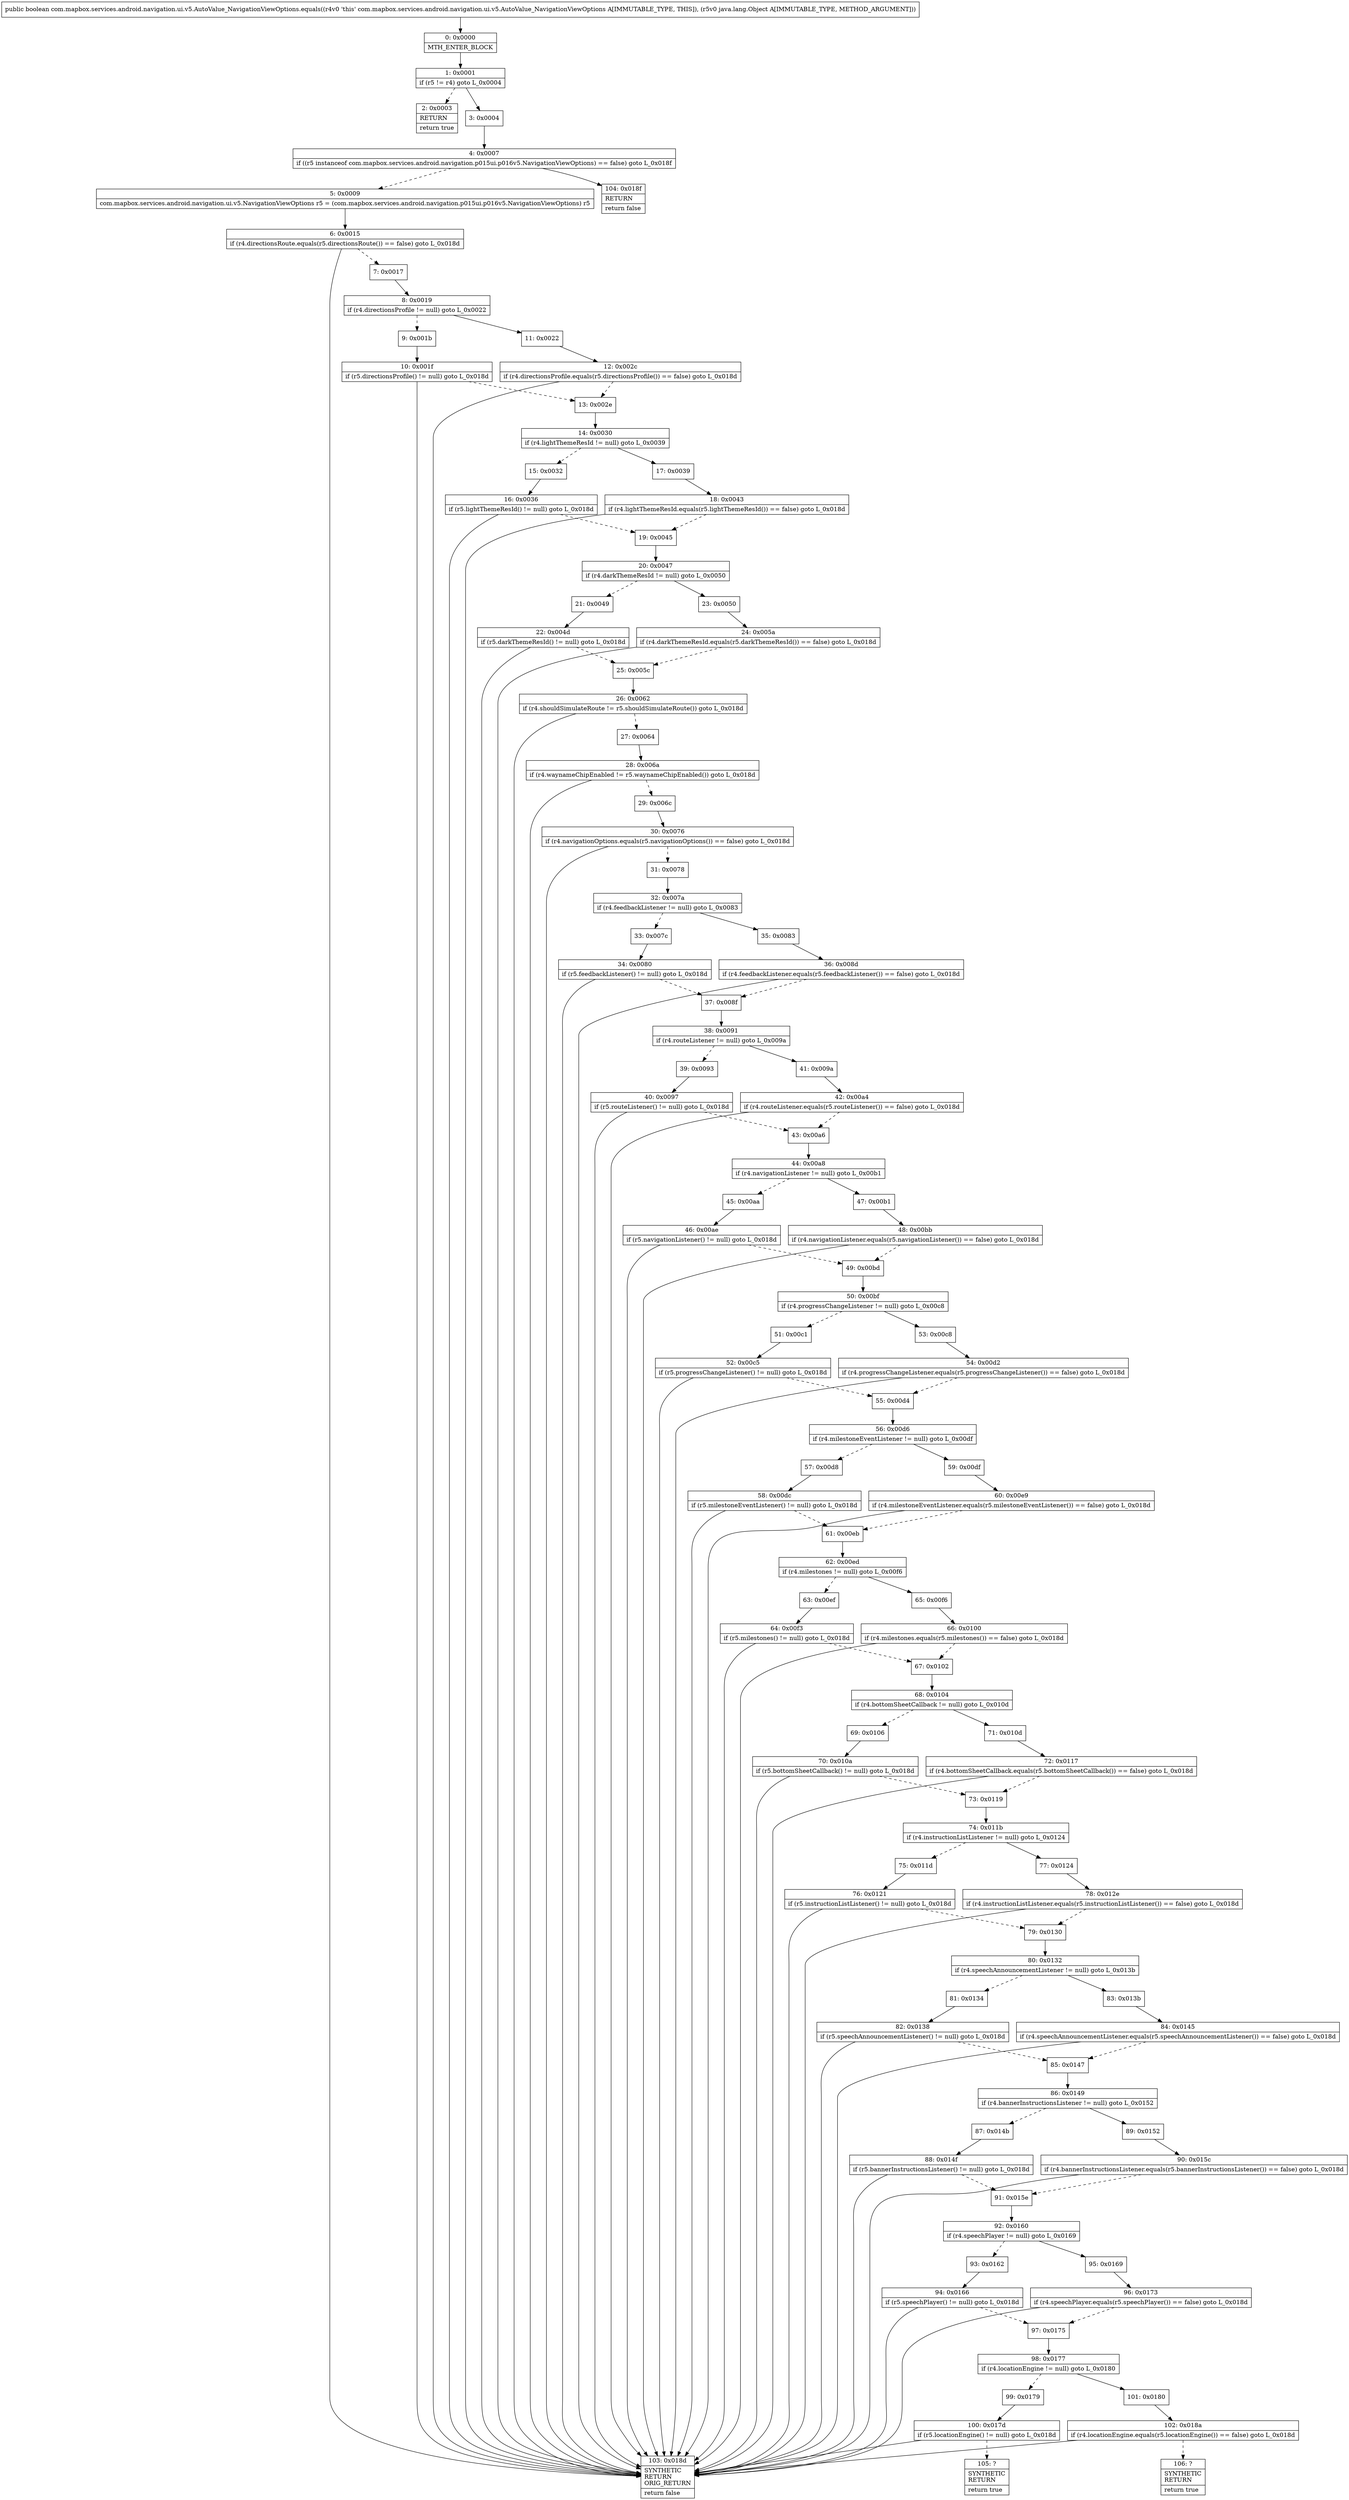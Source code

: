 digraph "CFG forcom.mapbox.services.android.navigation.ui.v5.AutoValue_NavigationViewOptions.equals(Ljava\/lang\/Object;)Z" {
Node_0 [shape=record,label="{0\:\ 0x0000|MTH_ENTER_BLOCK\l}"];
Node_1 [shape=record,label="{1\:\ 0x0001|if (r5 != r4) goto L_0x0004\l}"];
Node_2 [shape=record,label="{2\:\ 0x0003|RETURN\l|return true\l}"];
Node_3 [shape=record,label="{3\:\ 0x0004}"];
Node_4 [shape=record,label="{4\:\ 0x0007|if ((r5 instanceof com.mapbox.services.android.navigation.p015ui.p016v5.NavigationViewOptions) == false) goto L_0x018f\l}"];
Node_5 [shape=record,label="{5\:\ 0x0009|com.mapbox.services.android.navigation.ui.v5.NavigationViewOptions r5 = (com.mapbox.services.android.navigation.p015ui.p016v5.NavigationViewOptions) r5\l}"];
Node_6 [shape=record,label="{6\:\ 0x0015|if (r4.directionsRoute.equals(r5.directionsRoute()) == false) goto L_0x018d\l}"];
Node_7 [shape=record,label="{7\:\ 0x0017}"];
Node_8 [shape=record,label="{8\:\ 0x0019|if (r4.directionsProfile != null) goto L_0x0022\l}"];
Node_9 [shape=record,label="{9\:\ 0x001b}"];
Node_10 [shape=record,label="{10\:\ 0x001f|if (r5.directionsProfile() != null) goto L_0x018d\l}"];
Node_11 [shape=record,label="{11\:\ 0x0022}"];
Node_12 [shape=record,label="{12\:\ 0x002c|if (r4.directionsProfile.equals(r5.directionsProfile()) == false) goto L_0x018d\l}"];
Node_13 [shape=record,label="{13\:\ 0x002e}"];
Node_14 [shape=record,label="{14\:\ 0x0030|if (r4.lightThemeResId != null) goto L_0x0039\l}"];
Node_15 [shape=record,label="{15\:\ 0x0032}"];
Node_16 [shape=record,label="{16\:\ 0x0036|if (r5.lightThemeResId() != null) goto L_0x018d\l}"];
Node_17 [shape=record,label="{17\:\ 0x0039}"];
Node_18 [shape=record,label="{18\:\ 0x0043|if (r4.lightThemeResId.equals(r5.lightThemeResId()) == false) goto L_0x018d\l}"];
Node_19 [shape=record,label="{19\:\ 0x0045}"];
Node_20 [shape=record,label="{20\:\ 0x0047|if (r4.darkThemeResId != null) goto L_0x0050\l}"];
Node_21 [shape=record,label="{21\:\ 0x0049}"];
Node_22 [shape=record,label="{22\:\ 0x004d|if (r5.darkThemeResId() != null) goto L_0x018d\l}"];
Node_23 [shape=record,label="{23\:\ 0x0050}"];
Node_24 [shape=record,label="{24\:\ 0x005a|if (r4.darkThemeResId.equals(r5.darkThemeResId()) == false) goto L_0x018d\l}"];
Node_25 [shape=record,label="{25\:\ 0x005c}"];
Node_26 [shape=record,label="{26\:\ 0x0062|if (r4.shouldSimulateRoute != r5.shouldSimulateRoute()) goto L_0x018d\l}"];
Node_27 [shape=record,label="{27\:\ 0x0064}"];
Node_28 [shape=record,label="{28\:\ 0x006a|if (r4.waynameChipEnabled != r5.waynameChipEnabled()) goto L_0x018d\l}"];
Node_29 [shape=record,label="{29\:\ 0x006c}"];
Node_30 [shape=record,label="{30\:\ 0x0076|if (r4.navigationOptions.equals(r5.navigationOptions()) == false) goto L_0x018d\l}"];
Node_31 [shape=record,label="{31\:\ 0x0078}"];
Node_32 [shape=record,label="{32\:\ 0x007a|if (r4.feedbackListener != null) goto L_0x0083\l}"];
Node_33 [shape=record,label="{33\:\ 0x007c}"];
Node_34 [shape=record,label="{34\:\ 0x0080|if (r5.feedbackListener() != null) goto L_0x018d\l}"];
Node_35 [shape=record,label="{35\:\ 0x0083}"];
Node_36 [shape=record,label="{36\:\ 0x008d|if (r4.feedbackListener.equals(r5.feedbackListener()) == false) goto L_0x018d\l}"];
Node_37 [shape=record,label="{37\:\ 0x008f}"];
Node_38 [shape=record,label="{38\:\ 0x0091|if (r4.routeListener != null) goto L_0x009a\l}"];
Node_39 [shape=record,label="{39\:\ 0x0093}"];
Node_40 [shape=record,label="{40\:\ 0x0097|if (r5.routeListener() != null) goto L_0x018d\l}"];
Node_41 [shape=record,label="{41\:\ 0x009a}"];
Node_42 [shape=record,label="{42\:\ 0x00a4|if (r4.routeListener.equals(r5.routeListener()) == false) goto L_0x018d\l}"];
Node_43 [shape=record,label="{43\:\ 0x00a6}"];
Node_44 [shape=record,label="{44\:\ 0x00a8|if (r4.navigationListener != null) goto L_0x00b1\l}"];
Node_45 [shape=record,label="{45\:\ 0x00aa}"];
Node_46 [shape=record,label="{46\:\ 0x00ae|if (r5.navigationListener() != null) goto L_0x018d\l}"];
Node_47 [shape=record,label="{47\:\ 0x00b1}"];
Node_48 [shape=record,label="{48\:\ 0x00bb|if (r4.navigationListener.equals(r5.navigationListener()) == false) goto L_0x018d\l}"];
Node_49 [shape=record,label="{49\:\ 0x00bd}"];
Node_50 [shape=record,label="{50\:\ 0x00bf|if (r4.progressChangeListener != null) goto L_0x00c8\l}"];
Node_51 [shape=record,label="{51\:\ 0x00c1}"];
Node_52 [shape=record,label="{52\:\ 0x00c5|if (r5.progressChangeListener() != null) goto L_0x018d\l}"];
Node_53 [shape=record,label="{53\:\ 0x00c8}"];
Node_54 [shape=record,label="{54\:\ 0x00d2|if (r4.progressChangeListener.equals(r5.progressChangeListener()) == false) goto L_0x018d\l}"];
Node_55 [shape=record,label="{55\:\ 0x00d4}"];
Node_56 [shape=record,label="{56\:\ 0x00d6|if (r4.milestoneEventListener != null) goto L_0x00df\l}"];
Node_57 [shape=record,label="{57\:\ 0x00d8}"];
Node_58 [shape=record,label="{58\:\ 0x00dc|if (r5.milestoneEventListener() != null) goto L_0x018d\l}"];
Node_59 [shape=record,label="{59\:\ 0x00df}"];
Node_60 [shape=record,label="{60\:\ 0x00e9|if (r4.milestoneEventListener.equals(r5.milestoneEventListener()) == false) goto L_0x018d\l}"];
Node_61 [shape=record,label="{61\:\ 0x00eb}"];
Node_62 [shape=record,label="{62\:\ 0x00ed|if (r4.milestones != null) goto L_0x00f6\l}"];
Node_63 [shape=record,label="{63\:\ 0x00ef}"];
Node_64 [shape=record,label="{64\:\ 0x00f3|if (r5.milestones() != null) goto L_0x018d\l}"];
Node_65 [shape=record,label="{65\:\ 0x00f6}"];
Node_66 [shape=record,label="{66\:\ 0x0100|if (r4.milestones.equals(r5.milestones()) == false) goto L_0x018d\l}"];
Node_67 [shape=record,label="{67\:\ 0x0102}"];
Node_68 [shape=record,label="{68\:\ 0x0104|if (r4.bottomSheetCallback != null) goto L_0x010d\l}"];
Node_69 [shape=record,label="{69\:\ 0x0106}"];
Node_70 [shape=record,label="{70\:\ 0x010a|if (r5.bottomSheetCallback() != null) goto L_0x018d\l}"];
Node_71 [shape=record,label="{71\:\ 0x010d}"];
Node_72 [shape=record,label="{72\:\ 0x0117|if (r4.bottomSheetCallback.equals(r5.bottomSheetCallback()) == false) goto L_0x018d\l}"];
Node_73 [shape=record,label="{73\:\ 0x0119}"];
Node_74 [shape=record,label="{74\:\ 0x011b|if (r4.instructionListListener != null) goto L_0x0124\l}"];
Node_75 [shape=record,label="{75\:\ 0x011d}"];
Node_76 [shape=record,label="{76\:\ 0x0121|if (r5.instructionListListener() != null) goto L_0x018d\l}"];
Node_77 [shape=record,label="{77\:\ 0x0124}"];
Node_78 [shape=record,label="{78\:\ 0x012e|if (r4.instructionListListener.equals(r5.instructionListListener()) == false) goto L_0x018d\l}"];
Node_79 [shape=record,label="{79\:\ 0x0130}"];
Node_80 [shape=record,label="{80\:\ 0x0132|if (r4.speechAnnouncementListener != null) goto L_0x013b\l}"];
Node_81 [shape=record,label="{81\:\ 0x0134}"];
Node_82 [shape=record,label="{82\:\ 0x0138|if (r5.speechAnnouncementListener() != null) goto L_0x018d\l}"];
Node_83 [shape=record,label="{83\:\ 0x013b}"];
Node_84 [shape=record,label="{84\:\ 0x0145|if (r4.speechAnnouncementListener.equals(r5.speechAnnouncementListener()) == false) goto L_0x018d\l}"];
Node_85 [shape=record,label="{85\:\ 0x0147}"];
Node_86 [shape=record,label="{86\:\ 0x0149|if (r4.bannerInstructionsListener != null) goto L_0x0152\l}"];
Node_87 [shape=record,label="{87\:\ 0x014b}"];
Node_88 [shape=record,label="{88\:\ 0x014f|if (r5.bannerInstructionsListener() != null) goto L_0x018d\l}"];
Node_89 [shape=record,label="{89\:\ 0x0152}"];
Node_90 [shape=record,label="{90\:\ 0x015c|if (r4.bannerInstructionsListener.equals(r5.bannerInstructionsListener()) == false) goto L_0x018d\l}"];
Node_91 [shape=record,label="{91\:\ 0x015e}"];
Node_92 [shape=record,label="{92\:\ 0x0160|if (r4.speechPlayer != null) goto L_0x0169\l}"];
Node_93 [shape=record,label="{93\:\ 0x0162}"];
Node_94 [shape=record,label="{94\:\ 0x0166|if (r5.speechPlayer() != null) goto L_0x018d\l}"];
Node_95 [shape=record,label="{95\:\ 0x0169}"];
Node_96 [shape=record,label="{96\:\ 0x0173|if (r4.speechPlayer.equals(r5.speechPlayer()) == false) goto L_0x018d\l}"];
Node_97 [shape=record,label="{97\:\ 0x0175}"];
Node_98 [shape=record,label="{98\:\ 0x0177|if (r4.locationEngine != null) goto L_0x0180\l}"];
Node_99 [shape=record,label="{99\:\ 0x0179}"];
Node_100 [shape=record,label="{100\:\ 0x017d|if (r5.locationEngine() != null) goto L_0x018d\l}"];
Node_101 [shape=record,label="{101\:\ 0x0180}"];
Node_102 [shape=record,label="{102\:\ 0x018a|if (r4.locationEngine.equals(r5.locationEngine()) == false) goto L_0x018d\l}"];
Node_103 [shape=record,label="{103\:\ 0x018d|SYNTHETIC\lRETURN\lORIG_RETURN\l|return false\l}"];
Node_104 [shape=record,label="{104\:\ 0x018f|RETURN\l|return false\l}"];
Node_105 [shape=record,label="{105\:\ ?|SYNTHETIC\lRETURN\l|return true\l}"];
Node_106 [shape=record,label="{106\:\ ?|SYNTHETIC\lRETURN\l|return true\l}"];
MethodNode[shape=record,label="{public boolean com.mapbox.services.android.navigation.ui.v5.AutoValue_NavigationViewOptions.equals((r4v0 'this' com.mapbox.services.android.navigation.ui.v5.AutoValue_NavigationViewOptions A[IMMUTABLE_TYPE, THIS]), (r5v0 java.lang.Object A[IMMUTABLE_TYPE, METHOD_ARGUMENT])) }"];
MethodNode -> Node_0;
Node_0 -> Node_1;
Node_1 -> Node_2[style=dashed];
Node_1 -> Node_3;
Node_3 -> Node_4;
Node_4 -> Node_5[style=dashed];
Node_4 -> Node_104;
Node_5 -> Node_6;
Node_6 -> Node_7[style=dashed];
Node_6 -> Node_103;
Node_7 -> Node_8;
Node_8 -> Node_9[style=dashed];
Node_8 -> Node_11;
Node_9 -> Node_10;
Node_10 -> Node_103;
Node_10 -> Node_13[style=dashed];
Node_11 -> Node_12;
Node_12 -> Node_13[style=dashed];
Node_12 -> Node_103;
Node_13 -> Node_14;
Node_14 -> Node_15[style=dashed];
Node_14 -> Node_17;
Node_15 -> Node_16;
Node_16 -> Node_103;
Node_16 -> Node_19[style=dashed];
Node_17 -> Node_18;
Node_18 -> Node_19[style=dashed];
Node_18 -> Node_103;
Node_19 -> Node_20;
Node_20 -> Node_21[style=dashed];
Node_20 -> Node_23;
Node_21 -> Node_22;
Node_22 -> Node_103;
Node_22 -> Node_25[style=dashed];
Node_23 -> Node_24;
Node_24 -> Node_25[style=dashed];
Node_24 -> Node_103;
Node_25 -> Node_26;
Node_26 -> Node_27[style=dashed];
Node_26 -> Node_103;
Node_27 -> Node_28;
Node_28 -> Node_29[style=dashed];
Node_28 -> Node_103;
Node_29 -> Node_30;
Node_30 -> Node_31[style=dashed];
Node_30 -> Node_103;
Node_31 -> Node_32;
Node_32 -> Node_33[style=dashed];
Node_32 -> Node_35;
Node_33 -> Node_34;
Node_34 -> Node_103;
Node_34 -> Node_37[style=dashed];
Node_35 -> Node_36;
Node_36 -> Node_37[style=dashed];
Node_36 -> Node_103;
Node_37 -> Node_38;
Node_38 -> Node_39[style=dashed];
Node_38 -> Node_41;
Node_39 -> Node_40;
Node_40 -> Node_103;
Node_40 -> Node_43[style=dashed];
Node_41 -> Node_42;
Node_42 -> Node_43[style=dashed];
Node_42 -> Node_103;
Node_43 -> Node_44;
Node_44 -> Node_45[style=dashed];
Node_44 -> Node_47;
Node_45 -> Node_46;
Node_46 -> Node_103;
Node_46 -> Node_49[style=dashed];
Node_47 -> Node_48;
Node_48 -> Node_49[style=dashed];
Node_48 -> Node_103;
Node_49 -> Node_50;
Node_50 -> Node_51[style=dashed];
Node_50 -> Node_53;
Node_51 -> Node_52;
Node_52 -> Node_103;
Node_52 -> Node_55[style=dashed];
Node_53 -> Node_54;
Node_54 -> Node_55[style=dashed];
Node_54 -> Node_103;
Node_55 -> Node_56;
Node_56 -> Node_57[style=dashed];
Node_56 -> Node_59;
Node_57 -> Node_58;
Node_58 -> Node_103;
Node_58 -> Node_61[style=dashed];
Node_59 -> Node_60;
Node_60 -> Node_61[style=dashed];
Node_60 -> Node_103;
Node_61 -> Node_62;
Node_62 -> Node_63[style=dashed];
Node_62 -> Node_65;
Node_63 -> Node_64;
Node_64 -> Node_103;
Node_64 -> Node_67[style=dashed];
Node_65 -> Node_66;
Node_66 -> Node_67[style=dashed];
Node_66 -> Node_103;
Node_67 -> Node_68;
Node_68 -> Node_69[style=dashed];
Node_68 -> Node_71;
Node_69 -> Node_70;
Node_70 -> Node_103;
Node_70 -> Node_73[style=dashed];
Node_71 -> Node_72;
Node_72 -> Node_73[style=dashed];
Node_72 -> Node_103;
Node_73 -> Node_74;
Node_74 -> Node_75[style=dashed];
Node_74 -> Node_77;
Node_75 -> Node_76;
Node_76 -> Node_103;
Node_76 -> Node_79[style=dashed];
Node_77 -> Node_78;
Node_78 -> Node_79[style=dashed];
Node_78 -> Node_103;
Node_79 -> Node_80;
Node_80 -> Node_81[style=dashed];
Node_80 -> Node_83;
Node_81 -> Node_82;
Node_82 -> Node_103;
Node_82 -> Node_85[style=dashed];
Node_83 -> Node_84;
Node_84 -> Node_85[style=dashed];
Node_84 -> Node_103;
Node_85 -> Node_86;
Node_86 -> Node_87[style=dashed];
Node_86 -> Node_89;
Node_87 -> Node_88;
Node_88 -> Node_103;
Node_88 -> Node_91[style=dashed];
Node_89 -> Node_90;
Node_90 -> Node_91[style=dashed];
Node_90 -> Node_103;
Node_91 -> Node_92;
Node_92 -> Node_93[style=dashed];
Node_92 -> Node_95;
Node_93 -> Node_94;
Node_94 -> Node_103;
Node_94 -> Node_97[style=dashed];
Node_95 -> Node_96;
Node_96 -> Node_97[style=dashed];
Node_96 -> Node_103;
Node_97 -> Node_98;
Node_98 -> Node_99[style=dashed];
Node_98 -> Node_101;
Node_99 -> Node_100;
Node_100 -> Node_103;
Node_100 -> Node_105[style=dashed];
Node_101 -> Node_102;
Node_102 -> Node_103;
Node_102 -> Node_106[style=dashed];
}

